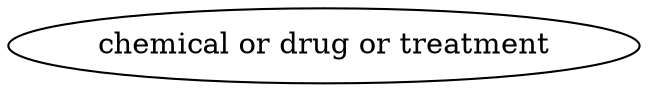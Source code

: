 digraph {
	graph [bb="0,0,302.87,36"];
	node [label="\N"];
	"chemical or drug or treatment"	[height=0.5,
		label="chemical or drug or treatment",
		pos="151.44,18",
		width=4.2066];
}
